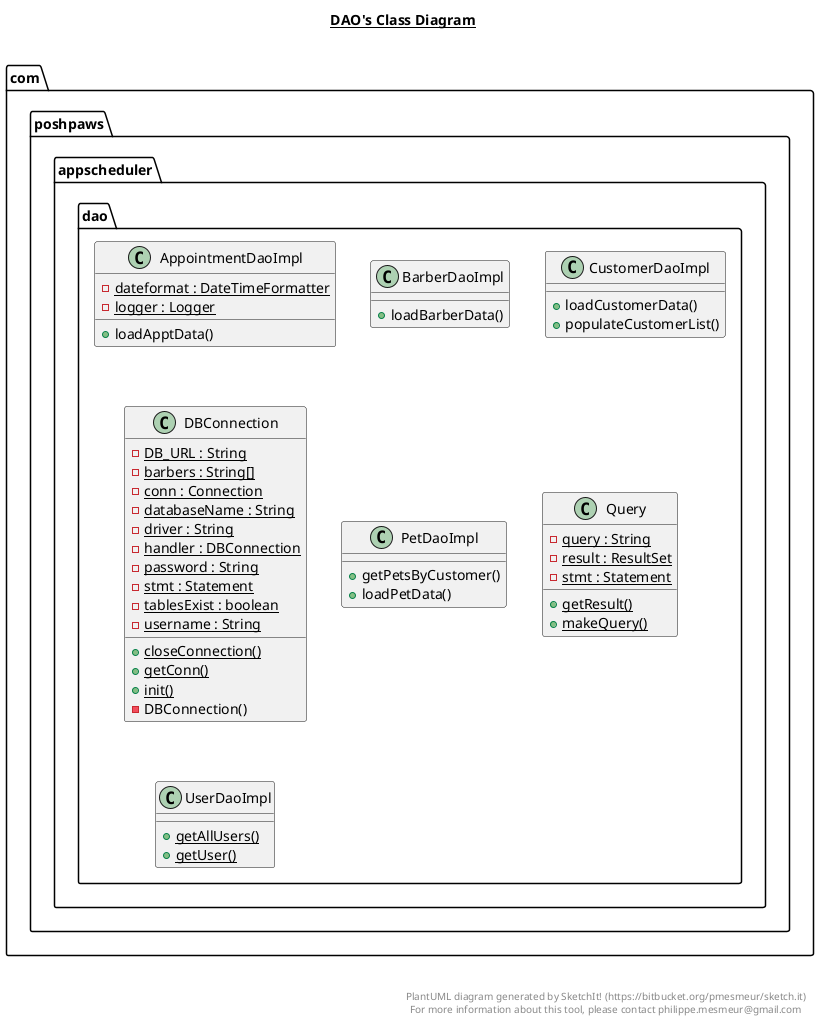 @startuml

title __DAO's Class Diagram__\n

  namespace com.poshpaws.appscheduler {
    namespace dao {
      class com.poshpaws.appscheduler.dao.AppointmentDaoImpl {
          {static} - dateformat : DateTimeFormatter
          {static} - logger : Logger
          + loadApptData()
      }
    }
  }
  

  namespace com.poshpaws.appscheduler {
    namespace dao {
      class com.poshpaws.appscheduler.dao.BarberDaoImpl {
          + loadBarberData()
      }
    }
  }
  

  namespace com.poshpaws.appscheduler {
    namespace dao {
      class com.poshpaws.appscheduler.dao.CustomerDaoImpl {
          + loadCustomerData()
          + populateCustomerList()
      }
    }
  }
  

  namespace com.poshpaws.appscheduler {
    namespace dao {
      class com.poshpaws.appscheduler.dao.DBConnection {
          {static} - DB_URL : String
          {static} - barbers : String[]
          {static} - conn : Connection
          {static} - databaseName : String
          {static} - driver : String
          {static} - handler : DBConnection
          {static} - password : String
          {static} - stmt : Statement
          {static} - tablesExist : boolean
          {static} - username : String
          {static} + closeConnection()
          {static} + getConn()
          {static} + init()
          - DBConnection()
      }
    }
  }
  

  namespace com.poshpaws.appscheduler {
    namespace dao {
      class com.poshpaws.appscheduler.dao.PetDaoImpl {
          + getPetsByCustomer()
          + loadPetData()
      }
    }
  }
  

  namespace com.poshpaws.appscheduler {
    namespace dao {
      class com.poshpaws.appscheduler.dao.Query {
          {static} - query : String
          {static} - result : ResultSet
          {static} - stmt : Statement
          {static} + getResult()
          {static} + makeQuery()
      }
    }
  }
  

  namespace com.poshpaws.appscheduler {
    namespace dao {
      class com.poshpaws.appscheduler.dao.UserDaoImpl {
          {static} + getAllUsers()
          {static} + getUser()
      }
    }
  }
  



right footer


PlantUML diagram generated by SketchIt! (https://bitbucket.org/pmesmeur/sketch.it)
For more information about this tool, please contact philippe.mesmeur@gmail.com
endfooter

@enduml
